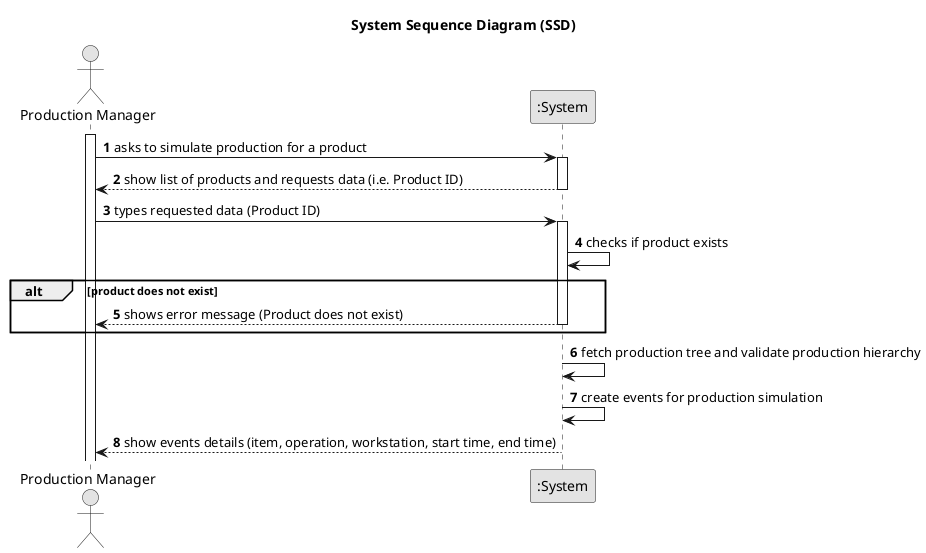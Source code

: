 @startuml
skinparam monochrome true
skinparam packageStyle rectangle
skinparam shadowing false

title System Sequence Diagram (SSD)

autonumber

actor "Production Manager" as PM
participant ":System" as System

activate PM

    PM -> System : asks to simulate production for a product
    activate System

        System --> PM : show list of products and requests data (i.e. Product ID)
    deactivate System

    PM -> System : types requested data (Product ID)
    activate System

        System -> System : checks if product exists
            alt product does not exist
                System --> PM : shows error message (Product does not exist)
            deactivate System
            end

        System -> System : fetch production tree and validate production hierarchy
        System -> System : create events for production simulation

    System --> PM : show events details (item, operation, workstation, start time, end time)
    deactivate System

@enduml
